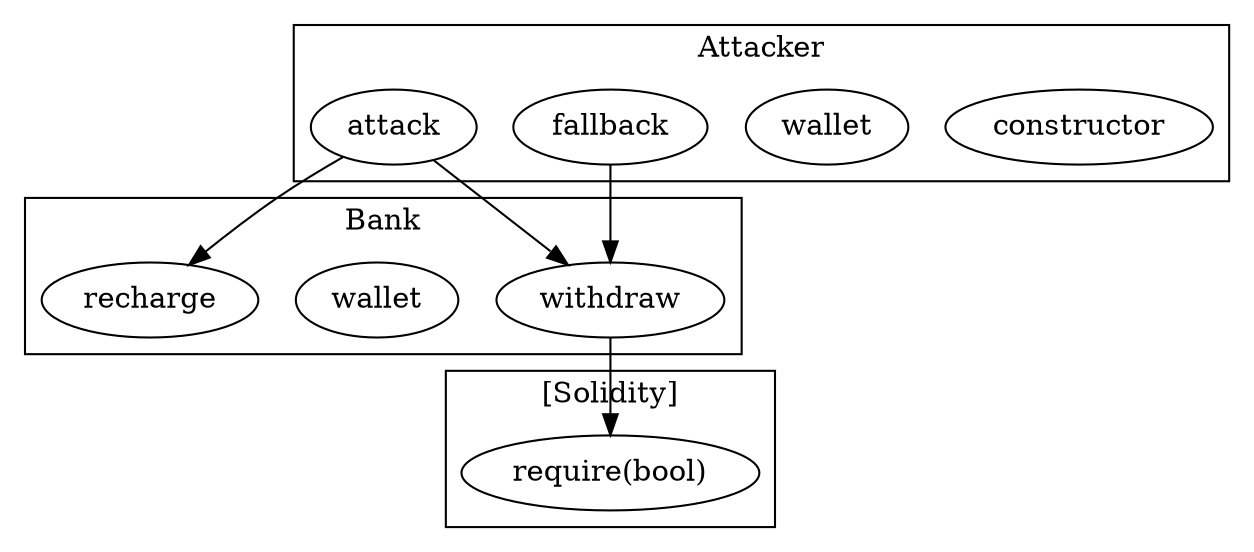 strict digraph {
subgraph cluster_51_Bank {
label = "Bank"
"51_withdraw" [label="withdraw"]
"51_wallet" [label="wallet"]
"51_recharge" [label="recharge"]
}subgraph cluster_134_Attacker {
label = "Attacker"
"134_constructor" [label="constructor"]
"134_wallet" [label="wallet"]
"134_attack" [label="attack"]
"134_fallback" [label="fallback"]
}subgraph cluster_solidity {
label = "[Solidity]"
"require(bool)" 
"51_withdraw" -> "require(bool)"
}"134_attack" -> "51_withdraw"
"134_fallback" -> "51_withdraw"
"134_attack" -> "51_recharge"
}